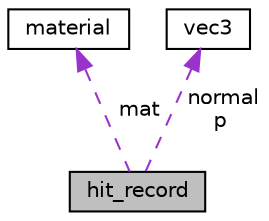 digraph "hit_record"
{
 // LATEX_PDF_SIZE
  edge [fontname="Helvetica",fontsize="10",labelfontname="Helvetica",labelfontsize="10"];
  node [fontname="Helvetica",fontsize="10",shape=record];
  Node1 [label="hit_record",height=0.2,width=0.4,color="black", fillcolor="grey75", style="filled", fontcolor="black",tooltip="Stores information about a ray intersection."];
  Node2 -> Node1 [dir="back",color="darkorchid3",fontsize="10",style="dashed",label=" mat" ,fontname="Helvetica"];
  Node2 [label="material",height=0.2,width=0.4,color="black", fillcolor="white", style="filled",URL="$classmaterial.html",tooltip="Base class for materials that interact with light in ray tracing."];
  Node3 -> Node1 [dir="back",color="darkorchid3",fontsize="10",style="dashed",label=" normal\np" ,fontname="Helvetica"];
  Node3 [label="vec3",height=0.2,width=0.4,color="black", fillcolor="white", style="filled",URL="$classvec3.html",tooltip="A 3D vector class for floating-point operations."];
}
